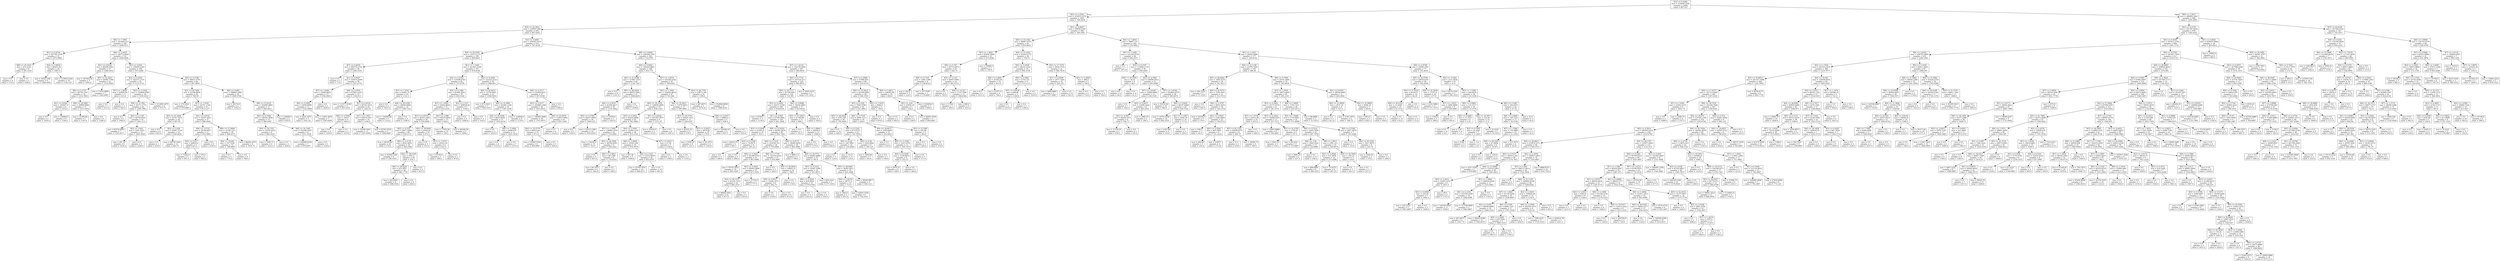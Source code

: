 digraph Tree {
node [shape=box] ;
0 [label="X[3] <= 0.4284\nmse = 332856.5326\nsamples = 2000\nvalue = 997.037"] ;
1 [label="X[2] <= 4.2591\nmse = 233033.3376\nsamples = 1001\nvalue = 709.1818"] ;
0 -> 1 [labeldistance=2.5, labelangle=45, headlabel="True"] ;
2 [label="X[5] <= 42.3431\nmse = 209507.096\nsamples = 695\nvalue = 867.6201"] ;
1 -> 2 ;
3 [label="X[4] <= 7.7881\nmse = 203509.213\nsamples = 162\nvalue = 1098.6111"] ;
2 -> 3 ;
4 [label="X[1] <= 0.8754\nmse = 267785.5338\nsamples = 31\nvalue = 1475.5806"] ;
3 -> 4 ;
5 [label="X[8] <= 25.1014\nmse = 672.2222\nsamples = 6\nvalue = 591.3333"] ;
4 -> 5 ;
6 [label="mse = 0.0\nsamples = 4\nvalue = 573.0"] ;
5 -> 6 ;
7 [label="mse = 0.0\nsamples = 2\nvalue = 628.0"] ;
5 -> 7 ;
8 [label="X[4] <= 5.9934\nmse = 99201.28\nsamples = 25\nvalue = 1687.8"] ;
4 -> 8 ;
9 [label="mse = 54523.358\nsamples = 9\nvalue = 1589.4444"] ;
8 -> 9 ;
10 [label="mse = 115830.2344\nsamples = 16\nvalue = 1743.125"] ;
8 -> 10 ;
11 [label="X[6] <= 2.4435\nmse = 146712.8363\nsamples = 131\nvalue = 1009.4046"] ;
3 -> 11 ;
12 [label="X[1] <= 0.8234\nmse = 88289.5583\nsamples = 27\nvalue = 1288.1852"] ;
11 -> 12 ;
13 [label="mse = 187443.04\nsamples = 5\nvalue = 1092.6"] ;
12 -> 13 ;
14 [label="X[5] <= 42.2614\nmse = 55084.7769\nsamples = 22\nvalue = 1332.6364"] ;
12 -> 14 ;
15 [label="X[6] <= 2.2757\nmse = 58754.3767\nsamples = 19\nvalue = 1314.7895"] ;
14 -> 15 ;
16 [label="X[1] <= 0.8341\nmse = 105027.0\nsamples = 8\nvalue = 1372.0"] ;
15 -> 16 ;
17 [label="mse = 0.0\nsamples = 2\nvalue = 1456.0"] ;
16 -> 17 ;
18 [label="mse = 136900.0\nsamples = 6\nvalue = 1344.0"] ;
16 -> 18 ;
19 [label="X[8] <= 24.3681\nmse = 20989.9669\nsamples = 11\nvalue = 1273.1818"] ;
15 -> 19 ;
20 [label="mse = 31399.84\nsamples = 5\nvalue = 1183.4"] ;
19 -> 20 ;
21 [label="mse = 0.0\nsamples = 6\nvalue = 1348.0"] ;
19 -> 21 ;
22 [label="mse = 17050.8889\nsamples = 3\nvalue = 1445.6667"] ;
14 -> 22 ;
23 [label="X[1] <= 0.838\nmse = 136465.2203\nsamples = 104\nvalue = 937.0288"] ;
11 -> 23 ;
24 [label="X[3] <= 0.2003\nmse = 162271.2735\nsamples = 35\nvalue = 1112.5714"] ;
23 -> 24 ;
25 [label="X[7] <= 1.5858\nmse = 62669.04\nsamples = 5\nvalue = 615.4"] ;
24 -> 25 ;
26 [label="mse = 0.0\nsamples = 3\nvalue = 411.0"] ;
25 -> 26 ;
27 [label="mse = 0.0\nsamples = 2\nvalue = 922.0"] ;
25 -> 27 ;
28 [label="X[2] <= 3.1026\nmse = 130808.9789\nsamples = 30\nvalue = 1195.4333"] ;
24 -> 28 ;
29 [label="X[4] <= 21.593\nmse = 50171.1775\nsamples = 26\nvalue = 1290.7692"] ;
28 -> 29 ;
30 [label="mse = 0.0\nsamples = 8\nvalue = 1083.0"] ;
29 -> 30 ;
31 [label="X[2] <= 2.1187\nmse = 44756.6543\nsamples = 18\nvalue = 1383.1111"] ;
29 -> 31 ;
32 [label="mse = 82578.4082\nsamples = 7\nvalue = 1253.8571"] ;
31 -> 32 ;
33 [label="X[2] <= 2.642\nmse = 3291.3223\nsamples = 11\nvalue = 1465.3636"] ;
31 -> 33 ;
34 [label="mse = 281.25\nsamples = 6\nvalue = 1516.5"] ;
33 -> 34 ;
35 [label="mse = 0.0\nsamples = 5\nvalue = 1404.0"] ;
33 -> 35 ;
36 [label="mse = 211869.1875\nsamples = 4\nvalue = 575.75"] ;
28 -> 36 ;
37 [label="X[0] <= 0.5796\nmse = 99815.5795\nsamples = 69\nvalue = 847.9855"] ;
23 -> 37 ;
38 [label="X[5] <= 40.7603\nmse = 53108.6836\nsamples = 50\nvalue = 786.58"] ;
37 -> 38 ;
39 [label="mse = 174.2222\nsamples = 3\nvalue = 370.6667"] ;
38 -> 39 ;
40 [label="X[7] <= 1.4341\nmse = 44741.1752\nsamples = 47\nvalue = 813.1277"] ;
38 -> 40 ;
41 [label="X[5] <= 41.5824\nmse = 35747.7475\nsamples = 20\nvalue = 697.95"] ;
40 -> 41 ;
42 [label="mse = 0.0\nsamples = 6\nvalue = 855.0"] ;
41 -> 42 ;
43 [label="X[2] <= 2.029\nmse = 35967.3724\nsamples = 14\nvalue = 630.6429"] ;
41 -> 43 ;
44 [label="mse = 0.0\nsamples = 2\nvalue = 552.0"] ;
43 -> 44 ;
45 [label="mse = 40759.3542\nsamples = 12\nvalue = 643.75"] ;
43 -> 45 ;
46 [label="X[1] <= 0.9142\nmse = 34297.4321\nsamples = 27\nvalue = 898.4444"] ;
40 -> 46 ;
47 [label="X[6] <= 3.2732\nmse = 29148.9917\nsamples = 11\nvalue = 974.0909"] ;
46 -> 47 ;
48 [label="X[3] <= 0.257\nmse = 46845.6\nsamples = 5\nvalue = 877.0"] ;
47 -> 48 ;
49 [label="mse = 71442.0\nsamples = 3\nvalue = 927.0"] ;
48 -> 49 ;
50 [label="mse = 576.0\nsamples = 2\nvalue = 802.0"] ;
48 -> 50 ;
51 [label="mse = 0.0\nsamples = 6\nvalue = 1055.0"] ;
47 -> 51 ;
52 [label="X[8] <= 27.9069\nmse = 31198.1211\nsamples = 16\nvalue = 846.4375"] ;
46 -> 52 ;
53 [label="X[4] <= 19.463\nmse = 107.5556\nsamples = 12\nvalue = 788.6667"] ;
52 -> 53 ;
54 [label="mse = 0.0\nsamples = 4\nvalue = 774.0"] ;
53 -> 54 ;
55 [label="mse = 0.0\nsamples = 8\nvalue = 796.0"] ;
53 -> 55 ;
56 [label="mse = 84420.1875\nsamples = 4\nvalue = 1019.75"] ;
52 -> 56 ;
57 [label="X[0] <= 0.685\nmse = 186693.2964\nsamples = 19\nvalue = 1009.5789"] ;
37 -> 57 ;
58 [label="mse = 50176.0\nsamples = 2\nvalue = 1542.0"] ;
57 -> 58 ;
59 [label="X[8] <= 27.6101\nmse = 165480.9965\nsamples = 17\nvalue = 946.9412"] ;
57 -> 59 ;
60 [label="X[0] <= 0.7569\nmse = 158345.3956\nsamples = 15\nvalue = 986.2667"] ;
59 -> 60 ;
61 [label="X[4] <= 24.7527\nmse = 13539.2222\nsamples = 6\nvalue = 948.3333"] ;
60 -> 61 ;
62 [label="mse = 7956.75\nsamples = 4\nvalue = 1012.5"] ;
61 -> 62 ;
63 [label="mse = 0.0\nsamples = 2\nvalue = 820.0"] ;
61 -> 63 ;
64 [label="X[8] <= 24.7465\nmse = 253284.0247\nsamples = 9\nvalue = 1011.5556"] ;
60 -> 64 ;
65 [label="mse = 320669.9184\nsamples = 7\nvalue = 978.2857"] ;
64 -> 65 ;
66 [label="mse = 0.0\nsamples = 2\nvalue = 1128.0"] ;
64 -> 66 ;
67 [label="mse = 120409.0\nsamples = 2\nvalue = 652.0"] ;
59 -> 67 ;
68 [label="X[2] <= 2.4881\nmse = 190183.7433\nsamples = 533\nvalue = 797.4128"] ;
2 -> 68 ;
69 [label="X[4] <= 26.5293\nmse = 193172.133\nsamples = 190\nvalue = 949.8421"] ;
68 -> 69 ;
70 [label="X[7] <= 0.4018\nmse = 209770.2735\nsamples = 39\nvalue = 1240.3333"] ;
69 -> 70 ;
71 [label="mse = 0.0\nsamples = 3\nvalue = 77.0"] ;
70 -> 71 ;
72 [label="X[1] <= 0.9297\nmse = 105074.2006\nsamples = 36\nvalue = 1337.2778"] ;
70 -> 72 ;
73 [label="X[7] <= 1.6281\nmse = 33446.9822\nsamples = 13\nvalue = 1592.6923"] ;
72 -> 73 ;
74 [label="X[0] <= 0.5063\nmse = 15656.8099\nsamples = 11\nvalue = 1532.0909"] ;
73 -> 74 ;
75 [label="mse = 3024.1875\nsamples = 4\nvalue = 1421.25"] ;
74 -> 75 ;
76 [label="mse = 11843.3878\nsamples = 7\nvalue = 1595.4286"] ;
74 -> 76 ;
77 [label="mse = 0.0\nsamples = 2\nvalue = 1926.0"] ;
73 -> 77 ;
78 [label="X[6] <= 2.5916\nmse = 87845.1229\nsamples = 23\nvalue = 1192.913"] ;
72 -> 78 ;
79 [label="mse = 111077.5556\nsamples = 3\nvalue = 855.3333"] ;
78 -> 79 ;
80 [label="X[7] <= 0.8124\nmse = 64702.1475\nsamples = 20\nvalue = 1243.55"] ;
78 -> 80 ;
81 [label="X[6] <= 2.7894\nmse = 169.0\nsamples = 6\nvalue = 1463.0"] ;
80 -> 81 ;
82 [label="mse = 0.0\nsamples = 3\nvalue = 1450.0"] ;
81 -> 82 ;
83 [label="mse = 0.0\nsamples = 3\nvalue = 1476.0"] ;
81 -> 83 ;
84 [label="X[1] <= 1.1627\nmse = 62874.5357\nsamples = 14\nvalue = 1149.5"] ;
80 -> 84 ;
85 [label="mse = 55299.5041\nsamples = 11\nvalue = 1187.6364"] ;
84 -> 85 ;
86 [label="mse = 65763.5556\nsamples = 3\nvalue = 1009.6667"] ;
84 -> 86 ;
87 [label="X[1] <= 1.1444\nmse = 161461.2239\nsamples = 151\nvalue = 874.8146"] ;
69 -> 87 ;
88 [label="X[2] <= 2.0163\nmse = 119186.6763\nsamples = 92\nvalue = 737.6739"] ;
87 -> 88 ;
89 [label="X[7] <= 1.4341\nmse = 45481.75\nsamples = 16\nvalue = 1151.5"] ;
88 -> 89 ;
90 [label="mse = 0.0\nsamples = 2\nvalue = 1031.0"] ;
89 -> 90 ;
91 [label="X[4] <= 38.2169\nmse = 49608.4898\nsamples = 14\nvalue = 1168.7143"] ;
89 -> 91 ;
92 [label="mse = 134280.96\nsamples = 5\nvalue = 1114.2"] ;
91 -> 92 ;
93 [label="mse = 0.0\nsamples = 9\nvalue = 1199.0"] ;
91 -> 93 ;
94 [label="X[3] <= 0.3384\nmse = 91060.3262\nsamples = 76\nvalue = 650.5526"] ;
88 -> 94 ;
95 [label="X[7] <= 1.6281\nmse = 53442.8653\nsamples = 71\nvalue = 612.2535"] ;
94 -> 95 ;
96 [label="X[1] <= 0.9733\nmse = 26355.3364\nsamples = 56\nvalue = 554.9464"] ;
95 -> 96 ;
97 [label="X[0] <= 0.516\nmse = 23677.6484\nsamples = 46\nvalue = 529.2174"] ;
96 -> 97 ;
98 [label="mse = 38105.64\nsamples = 20\nvalue = 573.4"] ;
97 -> 98 ;
99 [label="X[6] <= 2.4718\nmse = 9922.4852\nsamples = 26\nvalue = 495.2308"] ;
97 -> 99 ;
100 [label="mse = 35560.5556\nsamples = 6\nvalue = 558.3333"] ;
99 -> 100 ;
101 [label="X[4] <= 38.2169\nmse = 678.11\nsamples = 20\nvalue = 476.3"] ;
99 -> 101 ;
102 [label="X[8] <= 29.6226\nmse = 453.3951\nsamples = 18\nvalue = 481.7778"] ;
101 -> 102 ;
103 [label="mse = 343.8025\nsamples = 9\nvalue = 498.5556"] ;
102 -> 103 ;
104 [label="mse = 0.0\nsamples = 9\nvalue = 465.0"] ;
102 -> 104 ;
105 [label="mse = 0.0\nsamples = 2\nvalue = 427.0"] ;
101 -> 105 ;
106 [label="X[4] <= 39.9494\nmse = 21620.01\nsamples = 10\nvalue = 673.3"] ;
96 -> 106 ;
107 [label="mse = 0.0\nsamples = 4\nvalue = 751.0"] ;
106 -> 107 ;
108 [label="X[1] <= 1.0731\nmse = 29325.25\nsamples = 6\nvalue = 621.5"] ;
106 -> 108 ;
109 [label="mse = 53138.0\nsamples = 3\nvalue = 569.0"] ;
108 -> 109 ;
110 [label="mse = 0.0\nsamples = 3\nvalue = 674.0"] ;
108 -> 110 ;
111 [label="X[2] <= 2.086\nmse = 96535.8933\nsamples = 15\nvalue = 826.2"] ;
95 -> 111 ;
112 [label="mse = 77503.56\nsamples = 10\nvalue = 739.2"] ;
111 -> 112 ;
113 [label="mse = 89186.56\nsamples = 5\nvalue = 1000.2"] ;
111 -> 113 ;
114 [label="X[2] <= 2.312\nmse = 308629.44\nsamples = 5\nvalue = 1194.4"] ;
94 -> 114 ;
115 [label="mse = 0.0\nsamples = 3\nvalue = 1648.0"] ;
114 -> 115 ;
116 [label="mse = 0.0\nsamples = 2\nvalue = 514.0"] ;
114 -> 116 ;
117 [label="X[0] <= 0.5094\nmse = 152323.5122\nsamples = 59\nvalue = 1088.661"] ;
87 -> 117 ;
118 [label="X[8] <= 24.6473\nmse = 75754.0661\nsamples = 22\nvalue = 1308.5455"] ;
117 -> 118 ;
119 [label="mse = 672.2222\nsamples = 3\nvalue = 936.3333"] ;
118 -> 119 ;
120 [label="X[8] <= 31.6861\nmse = 62280.1108\nsamples = 19\nvalue = 1367.3158"] ;
118 -> 120 ;
121 [label="X[4] <= 34.9194\nmse = 8823.0059\nsamples = 13\nvalue = 1455.6154"] ;
120 -> 121 ;
122 [label="mse = 0.0\nsamples = 2\nvalue = 1623.0"] ;
121 -> 122 ;
123 [label="X[6] <= 3.1808\nmse = 4406.876\nsamples = 11\nvalue = 1425.1818"] ;
121 -> 123 ;
124 [label="mse = 0.0\nsamples = 4\nvalue = 1513.0"] ;
123 -> 124 ;
125 [label="mse = 0.0\nsamples = 7\nvalue = 1375.0"] ;
123 -> 125 ;
126 [label="mse = 124609.0\nsamples = 6\nvalue = 1176.0"] ;
120 -> 126 ;
127 [label="X[0] <= 0.5717\nmse = 152009.6421\nsamples = 37\nvalue = 957.9189"] ;
117 -> 127 ;
128 [label="X[3] <= 0.2517\nmse = 165886.1389\nsamples = 30\nvalue = 1021.8333"] ;
127 -> 128 ;
129 [label="mse = 148362.0898\nsamples = 16\nvalue = 1167.6875"] ;
128 -> 129 ;
130 [label="X[4] <= 43.0679\nmse = 133815.4082\nsamples = 14\nvalue = 855.1429"] ;
128 -> 130 ;
131 [label="X[4] <= 35.0776\nmse = 69433.64\nsamples = 10\nvalue = 671.6"] ;
130 -> 131 ;
132 [label="mse = 35560.5556\nsamples = 6\nvalue = 850.6667"] ;
131 -> 132 ;
133 [label="mse = 0.0\nsamples = 4\nvalue = 403.0"] ;
131 -> 133 ;
134 [label="mse = 0.0\nsamples = 4\nvalue = 1314.0"] ;
130 -> 134 ;
135 [label="mse = 0.0\nsamples = 7\nvalue = 684.0"] ;
127 -> 135 ;
136 [label="X[6] <= 2.8439\nmse = 168528.3785\nsamples = 343\nvalue = 712.9767"] ;
68 -> 136 ;
137 [label="X[0] <= 0.5092\nmse = 164264.6681\nsamples = 146\nvalue = 912.774"] ;
136 -> 137 ;
138 [label="X[4] <= 21.6766\nmse = 31566.7255\nsamples = 49\nvalue = 1136.7347"] ;
137 -> 138 ;
139 [label="mse = 0.0\nsamples = 8\nvalue = 1331.0"] ;
138 -> 139 ;
140 [label="X[5] <= 46.0434\nmse = 28925.5562\nsamples = 41\nvalue = 1098.8293"] ;
138 -> 140 ;
141 [label="X[0] <= 0.5076\nmse = 42356.8417\nsamples = 26\nvalue = 1133.3462"] ;
140 -> 141 ;
142 [label="X[2] <= 3.3769\nmse = 20037.6094\nsamples = 24\nvalue = 1090.125"] ;
141 -> 142 ;
143 [label="mse = 0.0\nsamples = 6\nvalue = 1193.0"] ;
142 -> 143 ;
144 [label="mse = 22013.1389\nsamples = 18\nvalue = 1055.8333"] ;
142 -> 144 ;
145 [label="mse = 18769.0\nsamples = 2\nvalue = 1652.0"] ;
141 -> 145 ;
146 [label="mse = 0.0\nsamples = 15\nvalue = 1039.0"] ;
140 -> 146 ;
147 [label="X[7] <= 3.2076\nmse = 193160.4162\nsamples = 97\nvalue = 799.6392"] ;
137 -> 147 ;
148 [label="X[1] <= 1.1003\nmse = 154622.9634\nsamples = 87\nvalue = 741.046"] ;
147 -> 148 ;
149 [label="X[8] <= 39.1054\nmse = 128659.5869\nsamples = 70\nvalue = 836.1143"] ;
148 -> 149 ;
150 [label="X[3] <= 0.2952\nmse = 95433.9896\nsamples = 62\nvalue = 782.5484"] ;
149 -> 150 ;
151 [label="X[7] <= 1.1092\nmse = 138883.3316\nsamples = 24\nvalue = 574.2083"] ;
150 -> 151 ;
152 [label="mse = 134162.0\nsamples = 15\nvalue = 723.0"] ;
151 -> 152 ;
153 [label="X[5] <= 44.1099\nmse = 48356.8395\nsamples = 9\nvalue = 326.2222"] ;
151 -> 153 ;
154 [label="mse = 0.0\nsamples = 3\nvalue = 637.0"] ;
153 -> 154 ;
155 [label="X[6] <= 2.5823\nmse = 98.1389\nsamples = 6\nvalue = 170.8333"] ;
153 -> 155 ;
156 [label="mse = 84.1875\nsamples = 4\nvalue = 166.25"] ;
155 -> 156 ;
157 [label="mse = 0.0\nsamples = 2\nvalue = 180.0"] ;
155 -> 157 ;
158 [label="X[6] <= 2.4362\nmse = 23264.1143\nsamples = 38\nvalue = 914.1316"] ;
150 -> 158 ;
159 [label="X[6] <= 2.0609\nmse = 16183.258\nsamples = 33\nvalue = 876.7879"] ;
158 -> 159 ;
160 [label="mse = 207.36\nsamples = 5\nvalue = 1009.8"] ;
159 -> 160 ;
161 [label="X[6] <= 2.2221\nmse = 15312.6059\nsamples = 28\nvalue = 853.0357"] ;
159 -> 161 ;
162 [label="mse = 23764.7932\nsamples = 18\nvalue = 848.6111"] ;
161 -> 162 ;
163 [label="mse = 0.0\nsamples = 10\nvalue = 861.0"] ;
161 -> 163 ;
164 [label="X[7] <= 0.8217\nmse = 47.04\nsamples = 5\nvalue = 1160.6"] ;
158 -> 164 ;
165 [label="mse = 0.0\nsamples = 2\nvalue = 1169.0"] ;
164 -> 165 ;
166 [label="mse = 0.0\nsamples = 3\nvalue = 1155.0"] ;
164 -> 166 ;
167 [label="X[1] <= 0.9246\nmse = 191583.1875\nsamples = 8\nvalue = 1251.25"] ;
149 -> 167 ;
168 [label="mse = 41616.0\nsamples = 2\nvalue = 514.0"] ;
167 -> 168 ;
169 [label="mse = 0.0\nsamples = 6\nvalue = 1497.0"] ;
167 -> 169 ;
170 [label="X[8] <= 35.2813\nmse = 71076.5952\nsamples = 17\nvalue = 349.5882"] ;
148 -> 170 ;
171 [label="X[5] <= 45.5755\nmse = 30422.7431\nsamples = 12\nvalue = 229.4167"] ;
170 -> 171 ;
172 [label="mse = 83232.25\nsamples = 2\nvalue = 478.5"] ;
171 -> 172 ;
173 [label="X[3] <= 0.2623\nmse = 4970.64\nsamples = 10\nvalue = 179.6"] ;
171 -> 173 ;
174 [label="mse = 5550.25\nsamples = 6\nvalue = 212.5"] ;
173 -> 174 ;
175 [label="mse = 42.1875\nsamples = 4\nvalue = 130.25"] ;
173 -> 175 ;
176 [label="X[6] <= 2.6197\nmse = 50805.6\nsamples = 5\nvalue = 638.0"] ;
170 -> 176 ;
177 [label="mse = 126380.25\nsamples = 2\nvalue = 657.5"] ;
176 -> 177 ;
178 [label="mse = 0.0\nsamples = 3\nvalue = 625.0"] ;
176 -> 178 ;
179 [label="X[5] <= 46.7702\nmse = 238711.64\nsamples = 10\nvalue = 1309.4"] ;
147 -> 179 ;
180 [label="mse = 487.6875\nsamples = 4\nvalue = 1670.25"] ;
179 -> 180 ;
181 [label="mse = 252846.8056\nsamples = 6\nvalue = 1068.8333"] ;
179 -> 181 ;
182 [label="X[7] <= 1.6118\nmse = 120178.0262\nsamples = 197\nvalue = 564.9036"] ;
136 -> 182 ;
183 [label="X[0] <= 0.7734\nmse = 103729.213\nsamples = 129\nvalue = 695.8915"] ;
182 -> 183 ;
184 [label="X[8] <= 42.1117\nmse = 97108.458\nsamples = 126\nvalue = 710.381"] ;
183 -> 184 ;
185 [label="X[3] <= 0.2092\nmse = 92571.4748\nsamples = 109\nvalue = 678.6514"] ;
184 -> 185 ;
186 [label="mse = 8748.0\nsamples = 4\nvalue = 1134.0"] ;
185 -> 186 ;
187 [label="X[1] <= 0.905\nmse = 87565.0881\nsamples = 105\nvalue = 661.3048"] ;
185 -> 187 ;
188 [label="X[3] <= 0.2948\nmse = 22344.21\nsamples = 10\nvalue = 353.3"] ;
187 -> 188 ;
189 [label="mse = 34410.25\nsamples = 2\nvalue = 601.5"] ;
188 -> 189 ;
190 [label="X[3] <= 0.3768\nmse = 76.6875\nsamples = 8\nvalue = 291.25"] ;
188 -> 190 ;
191 [label="mse = 2.0\nsamples = 3\nvalue = 280.0"] ;
190 -> 191 ;
192 [label="mse = 0.0\nsamples = 5\nvalue = 298.0"] ;
190 -> 192 ;
193 [label="X[8] <= 23.4201\nmse = 83393.2935\nsamples = 95\nvalue = 693.7263"] ;
187 -> 193 ;
194 [label="X[6] <= 3.7216\nmse = 105238.515\nsamples = 56\nvalue = 755.9464"] ;
193 -> 194 ;
195 [label="X[6] <= 3.3443\nmse = 92186.9732\nsamples = 41\nvalue = 801.0488"] ;
194 -> 195 ;
196 [label="mse = 76755.2653\nsamples = 14\nvalue = 665.1429"] ;
195 -> 196 ;
197 [label="X[3] <= 0.3043\nmse = 85645.3608\nsamples = 27\nvalue = 871.5185"] ;
195 -> 197 ;
198 [label="X[5] <= 44.1157\nmse = 91125.7222\nsamples = 24\nvalue = 883.3333"] ;
197 -> 198 ;
199 [label="mse = 98928.5455\nsamples = 22\nvalue = 877.0"] ;
198 -> 199 ;
200 [label="mse = 0.0\nsamples = 2\nvalue = 953.0"] ;
198 -> 200 ;
201 [label="mse = 31752.0\nsamples = 3\nvalue = 777.0"] ;
197 -> 201 ;
202 [label="X[6] <= 3.7736\nmse = 120154.6222\nsamples = 15\nvalue = 632.6667"] ;
194 -> 202 ;
203 [label="mse = 0.0\nsamples = 5\nvalue = 320.0"] ;
202 -> 203 ;
204 [label="X[4] <= 39.9494\nmse = 106911.6\nsamples = 10\nvalue = 789.0"] ;
202 -> 204 ;
205 [label="X[0] <= 0.6517\nmse = 15444.1875\nsamples = 8\nvalue = 942.75"] ;
204 -> 205 ;
206 [label="mse = 0.0\nsamples = 2\nvalue = 1158.0"] ;
205 -> 206 ;
207 [label="mse = 0.0\nsamples = 6\nvalue = 871.0"] ;
205 -> 207 ;
208 [label="mse = 0.0\nsamples = 2\nvalue = 174.0"] ;
204 -> 208 ;
209 [label="X[4] <= 6.4172\nmse = 38485.0059\nsamples = 39\nvalue = 604.3846"] ;
193 -> 209 ;
210 [label="mse = 88611.0\nsamples = 4\nvalue = 788.0"] ;
209 -> 210 ;
211 [label="X[8] <= 30.5751\nmse = 28462.8686\nsamples = 35\nvalue = 583.4"] ;
209 -> 211 ;
212 [label="X[3] <= 0.2333\nmse = 14561.3398\nsamples = 16\nvalue = 521.6875"] ;
211 -> 212 ;
213 [label="X[0] <= 0.5438\nmse = 818.8402\nsamples = 13\nvalue = 578.0769"] ;
212 -> 213 ;
214 [label="mse = 0.0\nsamples = 4\nvalue = 621.0"] ;
213 -> 214 ;
215 [label="mse = 0.0\nsamples = 9\nvalue = 559.0"] ;
213 -> 215 ;
216 [label="mse = 624.2222\nsamples = 3\nvalue = 277.3333"] ;
212 -> 216 ;
217 [label="X[5] <= 46.8893\nmse = 34261.6011\nsamples = 19\nvalue = 635.3684"] ;
211 -> 217 ;
218 [label="X[6] <= 3.9159\nmse = 28757.2\nsamples = 10\nvalue = 713.0"] ;
217 -> 218 ;
219 [label="mse = 1083.0\nsamples = 4\nvalue = 651.0"] ;
218 -> 219 ;
220 [label="mse = 42935.5556\nsamples = 6\nvalue = 754.3333"] ;
218 -> 220 ;
221 [label="mse = 26240.9877\nsamples = 9\nvalue = 549.1111"] ;
217 -> 221 ;
222 [label="X[0] <= 0.6098\nmse = 78354.4983\nsamples = 17\nvalue = 913.8235"] ;
184 -> 222 ;
223 [label="X[5] <= 47.3053\nmse = 41780.96\nsamples = 15\nvalue = 988.2"] ;
222 -> 223 ;
224 [label="mse = 0.0\nsamples = 3\nvalue = 701.0"] ;
223 -> 224 ;
225 [label="X[6] <= 3.9864\nmse = 26450.0\nsamples = 12\nvalue = 1060.0"] ;
223 -> 225 ;
226 [label="mse = 0.0\nsamples = 8\nvalue = 1175.0"] ;
225 -> 226 ;
227 [label="mse = 0.0\nsamples = 4\nvalue = 830.0"] ;
225 -> 227 ;
228 [label="mse = 0.0\nsamples = 2\nvalue = 356.0"] ;
222 -> 228 ;
229 [label="mse = 2640.2222\nsamples = 3\nvalue = 87.3333"] ;
183 -> 229 ;
230 [label="X[7] <= 2.2098\nmse = 57084.801\nsamples = 68\nvalue = 316.4118"] ;
182 -> 230 ;
231 [label="X[8] <= 35.2813\nmse = 24149.2699\nsamples = 58\nvalue = 266.3793"] ;
230 -> 231 ;
232 [label="X[3] <= 0.229\nmse = 7640.5789\nsamples = 54\nvalue = 231.2963"] ;
231 -> 232 ;
233 [label="X[5] <= 46.0434\nmse = 3105.108\nsamples = 36\nvalue = 182.9444"] ;
232 -> 233 ;
234 [label="mse = 0.0\nsamples = 14\nvalue = 248.0"] ;
233 -> 234 ;
235 [label="X[0] <= 0.5181\nmse = 673.9752\nsamples = 22\nvalue = 141.5455"] ;
233 -> 235 ;
236 [label="X[4] <= 8.36\nmse = 148.7806\nsamples = 14\nvalue = 130.9286"] ;
235 -> 236 ;
237 [label="mse = 0.0\nsamples = 3\nvalue = 116.0"] ;
236 -> 237 ;
238 [label="mse = 112.0\nsamples = 11\nvalue = 135.0"] ;
236 -> 238 ;
239 [label="X[4] <= 8.36\nmse = 1050.6094\nsamples = 8\nvalue = 160.125"] ;
235 -> 239 ;
240 [label="mse = 1664.64\nsamples = 5\nvalue = 162.6"] ;
239 -> 240 ;
241 [label="mse = 0.0\nsamples = 3\nvalue = 156.0"] ;
239 -> 241 ;
242 [label="X[6] <= 3.7229\nmse = 2684.1111\nsamples = 18\nvalue = 328.0"] ;
232 -> 242 ;
243 [label="X[8] <= 30.8473\nmse = 1308.8284\nsamples = 13\nvalue = 352.6923"] ;
242 -> 243 ;
244 [label="mse = 0.0\nsamples = 2\nvalue = 314.0"] ;
243 -> 244 ;
245 [label="X[4] <= 11.6561\nmse = 1225.1074\nsamples = 11\nvalue = 359.7273"] ;
243 -> 245 ;
246 [label="X[4] <= 8.2348\nmse = 1530.6875\nsamples = 8\nvalue = 353.25"] ;
245 -> 246 ;
247 [label="mse = 2970.25\nsamples = 4\nvalue = 346.5"] ;
246 -> 247 ;
248 [label="mse = 0.0\nsamples = 4\nvalue = 360.0"] ;
246 -> 248 ;
249 [label="mse = 0.0\nsamples = 3\nvalue = 377.0"] ;
245 -> 249 ;
250 [label="X[3] <= 0.2386\nmse = 552.96\nsamples = 5\nvalue = 263.8"] ;
242 -> 250 ;
251 [label="mse = 0.0\nsamples = 3\nvalue = 283.0"] ;
250 -> 251 ;
252 [label="mse = 0.0\nsamples = 2\nvalue = 235.0"] ;
250 -> 252 ;
253 [label="X[2] <= 3.5455\nmse = 6084.0\nsamples = 4\nvalue = 740.0"] ;
231 -> 253 ;
254 [label="mse = 0.0\nsamples = 2\nvalue = 818.0"] ;
253 -> 254 ;
255 [label="mse = 0.0\nsamples = 2\nvalue = 662.0"] ;
253 -> 255 ;
256 [label="X[6] <= 3.4812\nmse = 149382.84\nsamples = 10\nvalue = 606.6"] ;
230 -> 256 ;
257 [label="X[2] <= 3.63\nmse = 53930.16\nsamples = 5\nvalue = 529.2"] ;
256 -> 257 ;
258 [label="mse = 0.0\nsamples = 2\nvalue = 326.0"] ;
257 -> 258 ;
259 [label="mse = 44005.5556\nsamples = 3\nvalue = 664.6667"] ;
257 -> 259 ;
260 [label="mse = 232854.0\nsamples = 5\nvalue = 684.0"] ;
256 -> 260 ;
261 [label="X[1] <= 0.8827\nmse = 99959.5283\nsamples = 306\nvalue = 349.3301"] ;
1 -> 261 ;
262 [label="X[8] <= 23.1043\nmse = 98067.0753\nsamples = 63\nvalue = 619.0635"] ;
261 -> 262 ;
263 [label="X[7] <= 1.5641\nmse = 65058.5066\nsamples = 23\nvalue = 375.4348"] ;
262 -> 263 ;
264 [label="X[0] <= 0.767\nmse = 40715.9875\nsamples = 20\nvalue = 320.75"] ;
263 -> 264 ;
265 [label="X[0] <= 0.7231\nmse = 1006.1389\nsamples = 6\nvalue = 150.8333"] ;
264 -> 265 ;
266 [label="mse = 242.0\nsamples = 3\nvalue = 122.0"] ;
265 -> 266 ;
267 [label="mse = 107.5556\nsamples = 3\nvalue = 179.6667"] ;
265 -> 267 ;
268 [label="X[2] <= 5.1127\nmse = 40057.9592\nsamples = 14\nvalue = 393.5714"] ;
264 -> 268 ;
269 [label="mse = 0.0\nsamples = 3\nvalue = 705.0"] ;
268 -> 269 ;
270 [label="X[4] <= 14.227\nmse = 17317.686\nsamples = 11\nvalue = 308.6364"] ;
268 -> 270 ;
271 [label="mse = 1176.0\nsamples = 5\nvalue = 169.0"] ;
270 -> 271 ;
272 [label="mse = 980.0\nsamples = 6\nvalue = 425.0"] ;
270 -> 272 ;
273 [label="mse = 74498.0\nsamples = 3\nvalue = 740.0"] ;
263 -> 273 ;
274 [label="X[8] <= 31.2032\nmse = 63293.6775\nsamples = 40\nvalue = 759.15"] ;
262 -> 274 ;
275 [label="X[2] <= 5.1659\nmse = 48232.2161\nsamples = 19\nvalue = 956.3158"] ;
274 -> 275 ;
276 [label="X[6] <= 2.2604\nmse = 43343.04\nsamples = 10\nvalue = 813.4"] ;
275 -> 276 ;
277 [label="mse = 0.0\nsamples = 2\nvalue = 1011.0"] ;
276 -> 277 ;
278 [label="mse = 41977.0\nsamples = 8\nvalue = 764.0"] ;
276 -> 278 ;
279 [label="X[6] <= 3.5887\nmse = 5754.321\nsamples = 9\nvalue = 1115.1111"] ;
275 -> 279 ;
280 [label="X[1] <= 0.8536\nmse = 648.96\nsamples = 5\nvalue = 1180.8"] ;
279 -> 280 ;
281 [label="mse = 0.0\nsamples = 2\nvalue = 1212.0"] ;
280 -> 281 ;
282 [label="mse = 0.0\nsamples = 3\nvalue = 1160.0"] ;
280 -> 282 ;
283 [label="mse = 0.0\nsamples = 4\nvalue = 1033.0"] ;
279 -> 283 ;
284 [label="X[4] <= 17.7476\nmse = 9926.3719\nsamples = 21\nvalue = 580.7619"] ;
274 -> 284 ;
285 [label="X[1] <= 0.8599\nmse = 1677.7344\nsamples = 16\nvalue = 529.125"] ;
284 -> 285 ;
286 [label="mse = 5688.8889\nsamples = 3\nvalue = 477.6667"] ;
285 -> 286 ;
287 [label="mse = 0.0\nsamples = 13\nvalue = 541.0"] ;
285 -> 287 ;
288 [label="X[3] <= 0.2904\nmse = 486.0\nsamples = 5\nvalue = 746.0"] ;
284 -> 288 ;
289 [label="mse = 0.0\nsamples = 2\nvalue = 719.0"] ;
288 -> 289 ;
290 [label="mse = 0.0\nsamples = 3\nvalue = 764.0"] ;
288 -> 290 ;
291 [label="X[4] <= 7.4803\nmse = 76697.137\nsamples = 243\nvalue = 279.3992"] ;
261 -> 291 ;
292 [label="X[7] <= 1.1495\nmse = 141236.8726\nsamples = 66\nvalue = 506.2273"] ;
291 -> 292 ;
293 [label="mse = 0.0\nsamples = 7\nvalue = 1071.0"] ;
292 -> 293 ;
294 [label="X[3] <= 0.2167\nmse = 115660.1718\nsamples = 59\nvalue = 439.2203"] ;
292 -> 294 ;
295 [label="X[5] <= 43.5091\nmse = 56.25\nsamples = 8\nvalue = 48.5"] ;
294 -> 295 ;
296 [label="mse = 0.0\nsamples = 4\nvalue = 56.0"] ;
295 -> 296 ;
297 [label="mse = 0.0\nsamples = 4\nvalue = 41.0"] ;
295 -> 297 ;
298 [label="X[2] <= 4.7987\nmse = 106090.6813\nsamples = 51\nvalue = 500.5098"] ;
294 -> 298 ;
299 [label="X[7] <= 1.6109\nmse = 12960.8994\nsamples = 13\nvalue = 236.1538"] ;
298 -> 299 ;
300 [label="mse = 0.0\nsamples = 7\nvalue = 194.0"] ;
299 -> 300 ;
301 [label="X[0] <= 0.6437\nmse = 23590.2222\nsamples = 6\nvalue = 285.3333"] ;
299 -> 301 ;
302 [label="X[2] <= 4.565\nmse = 26229.1875\nsamples = 4\nvalue = 334.75"] ;
301 -> 302 ;
303 [label="mse = 11130.25\nsamples = 2\nvalue = 478.5"] ;
302 -> 303 ;
304 [label="mse = 0.0\nsamples = 2\nvalue = 191.0"] ;
302 -> 304 ;
305 [label="mse = 3660.25\nsamples = 2\nvalue = 186.5"] ;
301 -> 305 ;
306 [label="X[7] <= 1.6109\nmse = 105864.2078\nsamples = 38\nvalue = 590.9474"] ;
298 -> 306 ;
307 [label="mse = 55319.04\nsamples = 10\nvalue = 983.6"] ;
306 -> 307 ;
308 [label="X[6] <= 3.0444\nmse = 49187.8469\nsamples = 28\nvalue = 450.7143"] ;
306 -> 308 ;
309 [label="mse = 10755.5556\nsamples = 18\nvalue = 602.3333"] ;
308 -> 309 ;
310 [label="X[1] <= 1.1497\nmse = 2504.76\nsamples = 10\nvalue = 177.8"] ;
308 -> 310 ;
311 [label="mse = 1447.84\nsamples = 5\nvalue = 135.6"] ;
310 -> 311 ;
312 [label="mse = 0.0\nsamples = 5\nvalue = 220.0"] ;
310 -> 312 ;
313 [label="X[1] <= 1.1427\nmse = 26292.5888\nsamples = 177\nvalue = 194.8192"] ;
291 -> 313 ;
314 [label="X[4] <= 12.1146\nmse = 21979.7464\nsamples = 100\nvalue = 266.44"] ;
313 -> 314 ;
315 [label="X[5] <= 46.6602\nmse = 7400.3316\nsamples = 24\nvalue = 141.5417"] ;
314 -> 315 ;
316 [label="mse = 304.2222\nsamples = 3\nvalue = 57.3333"] ;
315 -> 316 ;
317 [label="X[8] <= 25.9374\nmse = 7256.3401\nsamples = 21\nvalue = 153.5714"] ;
315 -> 317 ;
318 [label="mse = 0.0\nsamples = 2\nvalue = 262.0"] ;
317 -> 318 ;
319 [label="X[6] <= 2.3797\nmse = 6652.3435\nsamples = 19\nvalue = 142.1579"] ;
317 -> 319 ;
320 [label="mse = 20184.0\nsamples = 5\nvalue = 176.0"] ;
319 -> 320 ;
321 [label="X[2] <= 5.9647\nmse = 1264.4949\nsamples = 14\nvalue = 130.0714"] ;
319 -> 321 ;
322 [label="mse = 196.0\nsamples = 5\nvalue = 92.0"] ;
321 -> 322 ;
323 [label="X[0] <= 0.5584\nmse = 605.5062\nsamples = 9\nvalue = 151.2222"] ;
321 -> 323 ;
324 [label="mse = 449.44\nsamples = 5\nvalue = 134.4"] ;
323 -> 324 ;
325 [label="mse = 4.6875\nsamples = 4\nvalue = 172.25"] ;
323 -> 325 ;
326 [label="X[0] <= 0.7964\nmse = 20101.9465\nsamples = 76\nvalue = 305.8816"] ;
314 -> 326 ;
327 [label="X[1] <= 1.0543\nmse = 16873.0002\nsamples = 65\nvalue = 283.1231"] ;
326 -> 327 ;
328 [label="X[3] <= 0.2661\nmse = 32171.6735\nsamples = 21\nvalue = 341.5714"] ;
327 -> 328 ;
329 [label="X[7] <= 1.9738\nmse = 24513.56\nsamples = 10\nvalue = 455.8"] ;
328 -> 329 ;
330 [label="X[5] <= 43.1353\nmse = 20038.9375\nsamples = 8\nvalue = 409.75"] ;
329 -> 330 ;
331 [label="mse = 0.0\nsamples = 4\nvalue = 519.0"] ;
330 -> 331 ;
332 [label="mse = 16206.75\nsamples = 4\nvalue = 300.5"] ;
330 -> 332 ;
333 [label="mse = 0.0\nsamples = 2\nvalue = 640.0"] ;
329 -> 333 ;
334 [label="X[3] <= 0.3202\nmse = 16488.0165\nsamples = 11\nvalue = 237.7273"] ;
328 -> 334 ;
335 [label="mse = 18903.8889\nsamples = 6\nvalue = 304.6667"] ;
334 -> 335 ;
336 [label="X[5] <= 41.4782\nmse = 1759.44\nsamples = 5\nvalue = 157.4"] ;
334 -> 336 ;
337 [label="mse = 3422.25\nsamples = 2\nvalue = 134.5"] ;
336 -> 337 ;
338 [label="mse = 68.2222\nsamples = 3\nvalue = 172.6667"] ;
336 -> 338 ;
339 [label="X[6] <= 3.6665\nmse = 7162.7211\nsamples = 44\nvalue = 255.2273"] ;
327 -> 339 ;
340 [label="X[2] <= 7.0486\nmse = 3743.9941\nsamples = 41\nvalue = 271.6098"] ;
339 -> 340 ;
341 [label="X[0] <= 0.5531\nmse = 2295.7958\nsamples = 34\nvalue = 287.7059"] ;
340 -> 341 ;
342 [label="X[6] <= 3.28\nmse = 1609.1822\nsamples = 15\nvalue = 322.8667"] ;
341 -> 342 ;
343 [label="mse = 3660.25\nsamples = 2\nvalue = 237.5"] ;
342 -> 343 ;
344 [label="mse = 0.0\nsamples = 13\nvalue = 336.0"] ;
342 -> 344 ;
345 [label="X[6] <= 2.8011\nmse = 1091.313\nsamples = 19\nvalue = 259.9474"] ;
341 -> 345 ;
346 [label="X[2] <= 5.2628\nmse = 512.3878\nsamples = 14\nvalue = 275.4286"] ;
345 -> 346 ;
347 [label="mse = 888.8889\nsamples = 6\nvalue = 286.3333"] ;
346 -> 347 ;
348 [label="mse = 73.9375\nsamples = 8\nvalue = 267.25"] ;
346 -> 348 ;
349 [label="X[4] <= 34.5648\nmse = 162.24\nsamples = 5\nvalue = 216.6"] ;
345 -> 349 ;
350 [label="mse = 0.0\nsamples = 2\nvalue = 201.0"] ;
349 -> 350 ;
351 [label="mse = 0.0\nsamples = 3\nvalue = 227.0"] ;
349 -> 351 ;
352 [label="X[0] <= 0.5545\nmse = 3407.3878\nsamples = 7\nvalue = 193.4286"] ;
340 -> 352 ;
353 [label="mse = 0.0\nsamples = 3\nvalue = 153.0"] ;
352 -> 353 ;
354 [label="X[4] <= 45.3354\nmse = 3817.6875\nsamples = 4\nvalue = 223.75"] ;
352 -> 354 ;
355 [label="mse = 1640.25\nsamples = 2\nvalue = 278.5"] ;
354 -> 355 ;
356 [label="mse = 0.0\nsamples = 2\nvalue = 169.0"] ;
354 -> 356 ;
357 [label="mse = 88.8889\nsamples = 3\nvalue = 31.3333"] ;
339 -> 357 ;
358 [label="X[1] <= 0.9355\nmse = 18036.0496\nsamples = 11\nvalue = 440.3636"] ;
326 -> 358 ;
359 [label="X[4] <= 21.8926\nmse = 4531.25\nsamples = 6\nvalue = 337.5"] ;
358 -> 359 ;
360 [label="mse = 0.0\nsamples = 2\nvalue = 411.0"] ;
359 -> 360 ;
361 [label="mse = 2745.1875\nsamples = 4\nvalue = 300.75"] ;
359 -> 361 ;
362 [label="X[4] <= 35.9689\nmse = 6308.16\nsamples = 5\nvalue = 563.8"] ;
358 -> 362 ;
363 [label="mse = 506.25\nsamples = 2\nvalue = 659.5"] ;
362 -> 363 ;
364 [label="mse = 0.0\nsamples = 3\nvalue = 500.0"] ;
362 -> 364 ;
365 [label="X[6] <= 2.8799\nmse = 16580.3387\nsamples = 77\nvalue = 101.8052"] ;
313 -> 365 ;
366 [label="X[5] <= 42.9788\nmse = 20835.0247\nsamples = 36\nvalue = 182.4444"] ;
365 -> 366 ;
367 [label="X[4] <= 37.9743\nmse = 60.9375\nsamples = 16\nvalue = 64.25"] ;
366 -> 367 ;
368 [label="X[8] <= 30.3332\nmse = 12.2449\nsamples = 14\nvalue = 61.5714"] ;
367 -> 368 ;
369 [label="mse = 0.0\nsamples = 12\nvalue = 63.0"] ;
368 -> 369 ;
370 [label="mse = 0.0\nsamples = 2\nvalue = 53.0"] ;
368 -> 370 ;
371 [label="mse = 0.0\nsamples = 2\nvalue = 83.0"] ;
367 -> 371 ;
372 [label="X[8] <= 25.5056\nmse = 17337.6\nsamples = 20\nvalue = 277.0"] ;
366 -> 372 ;
373 [label="mse = 2144.3802\nsamples = 11\nvalue = 171.7273"] ;
372 -> 373 ;
374 [label="X[7] <= 1.8523\nmse = 5806.8889\nsamples = 9\nvalue = 405.6667"] ;
372 -> 374 ;
375 [label="mse = 1764.0\nsamples = 2\nvalue = 268.0"] ;
374 -> 375 ;
376 [label="mse = 0.0\nsamples = 7\nvalue = 445.0"] ;
374 -> 376 ;
377 [label="X[2] <= 5.4264\nmse = 2121.4634\nsamples = 41\nvalue = 31.0"] ;
365 -> 377 ;
378 [label="mse = 6574.2222\nsamples = 3\nvalue = 166.3333"] ;
377 -> 378 ;
379 [label="X[2] <= 7.1096\nmse = 209.8476\nsamples = 38\nvalue = 20.3158"] ;
377 -> 379 ;
380 [label="X[0] <= 0.6462\nmse = 115.3117\nsamples = 18\nvalue = 12.2778"] ;
379 -> 380 ;
381 [label="X[0] <= 0.6081\nmse = 15.1875\nsamples = 8\nvalue = 5.25"] ;
380 -> 381 ;
382 [label="mse = 0.0\nsamples = 4\nvalue = 9.0"] ;
381 -> 382 ;
383 [label="mse = 2.25\nsamples = 4\nvalue = 1.5"] ;
381 -> 383 ;
384 [label="X[4] <= 34.3871\nmse = 124.29\nsamples = 10\nvalue = 17.9"] ;
380 -> 384 ;
385 [label="X[2] <= 6.5002\nmse = 22.2041\nsamples = 7\nvalue = 11.2857"] ;
384 -> 385 ;
386 [label="mse = 0.96\nsamples = 5\nvalue = 14.2"] ;
385 -> 386 ;
387 [label="mse = 1.0\nsamples = 2\nvalue = 4.0"] ;
385 -> 387 ;
388 [label="mse = 22.2222\nsamples = 3\nvalue = 33.3333"] ;
384 -> 388 ;
389 [label="X[0] <= 0.5487\nmse = 184.4475\nsamples = 20\nvalue = 27.55"] ;
379 -> 389 ;
390 [label="X[6] <= 3.4848\nmse = 148.1315\nsamples = 17\nvalue = 24.4706"] ;
389 -> 390 ;
391 [label="X[7] <= 1.5289\nmse = 176.3889\nsamples = 12\nvalue = 21.3333"] ;
390 -> 391 ;
392 [label="X[8] <= 28.3205\nmse = 87.6094\nsamples = 8\nvalue = 23.875"] ;
391 -> 392 ;
393 [label="mse = 0.0\nsamples = 5\nvalue = 19.0"] ;
392 -> 393 ;
394 [label="mse = 128.0\nsamples = 3\nvalue = 32.0"] ;
392 -> 394 ;
395 [label="mse = 315.1875\nsamples = 4\nvalue = 16.25"] ;
391 -> 395 ;
396 [label="mse = 0.0\nsamples = 5\nvalue = 32.0"] ;
390 -> 396 ;
397 [label="mse = 32.0\nsamples = 3\nvalue = 45.0"] ;
389 -> 397 ;
398 [label="X[6] <= 3.2617\nmse = 266660.3691\nsamples = 999\nvalue = 1285.4685"] ;
0 -> 398 [labeldistance=2.5, labelangle=-45, headlabel="False"] ;
399 [label="X[2] <= 6.2176\nmse = 231187.9022\nsamples = 878\nvalue = 1362.6321"] ;
398 -> 399 ;
400 [label="X[3] <= 0.4505\nmse = 197913.2702\nsamples = 844\nvalue = 1401.1718"] ;
399 -> 400 ;
401 [label="X[6] <= 2.8543\nmse = 206745.0809\nsamples = 433\nvalue = 1289.1663"] ;
400 -> 401 ;
402 [label="X[2] <= 2.7634\nmse = 201914.3435\nsamples = 366\nvalue = 1219.7077"] ;
401 -> 402 ;
403 [label="X[5] <= 45.6814\nmse = 201327.1948\nsamples = 304\nvalue = 1165.5954"] ;
402 -> 403 ;
404 [label="X[4] <= 11.0377\nmse = 191113.6083\nsamples = 295\nvalue = 1187.4339"] ;
403 -> 404 ;
405 [label="X[7] <= 1.6281\nmse = 21942.4375\nsamples = 8\nvalue = 1851.75"] ;
404 -> 405 ;
406 [label="mse = 0.0\nsamples = 4\nvalue = 1996.0"] ;
405 -> 406 ;
407 [label="mse = 2268.75\nsamples = 4\nvalue = 1707.5"] ;
405 -> 407 ;
408 [label="X[8] <= 38.7218\nmse = 183184.7944\nsamples = 287\nvalue = 1168.9164"] ;
404 -> 408 ;
409 [label="X[4] <= 38.675\nmse = 179749.1706\nsamples = 279\nvalue = 1182.8746"] ;
408 -> 409 ;
410 [label="X[0] <= 0.5914\nmse = 180505.0234\nsamples = 230\nvalue = 1219.4783"] ;
409 -> 410 ;
411 [label="X[4] <= 28.9615\nmse = 212870.5371\nsamples = 99\nvalue = 1349.3737"] ;
410 -> 411 ;
412 [label="X[0] <= 0.5107\nmse = 180212.302\nsamples = 29\nvalue = 1574.7931"] ;
411 -> 412 ;
413 [label="mse = 2357.5556\nsamples = 3\nvalue = 979.6667"] ;
412 -> 413 ;
414 [label="X[8] <= 27.6094\nmse = 155152.2485\nsamples = 26\nvalue = 1643.4615"] ;
412 -> 414 ;
415 [label="X[2] <= 2.4212\nmse = 10543.3333\nsamples = 9\nvalue = 1851.0"] ;
414 -> 415 ;
416 [label="X[1] <= 0.8592\nmse = 224.56\nsamples = 5\nvalue = 1942.2"] ;
415 -> 416 ;
417 [label="mse = 150.2222\nsamples = 3\nvalue = 1951.6667"] ;
416 -> 417 ;
418 [label="mse = 0.0\nsamples = 2\nvalue = 1928.0"] ;
416 -> 418 ;
419 [label="mse = 49.0\nsamples = 4\nvalue = 1737.0"] ;
415 -> 419 ;
420 [label="X[1] <= 1.0664\nmse = 196834.8304\nsamples = 17\nvalue = 1533.5882"] ;
414 -> 420 ;
421 [label="X[2] <= 2.2104\nmse = 225319.2449\nsamples = 14\nvalue = 1484.4286"] ;
420 -> 421 ;
422 [label="mse = 144195.4545\nsamples = 11\nvalue = 1594.0"] ;
421 -> 422 ;
423 [label="mse = 317338.8889\nsamples = 3\nvalue = 1082.6667"] ;
421 -> 423 ;
424 [label="mse = 0.0\nsamples = 3\nvalue = 1763.0"] ;
420 -> 424 ;
425 [label="X[2] <= 2.1978\nmse = 196627.5855\nsamples = 70\nvalue = 1255.9857"] ;
411 -> 425 ;
426 [label="X[1] <= 0.844\nmse = 206113.4614\nsamples = 56\nvalue = 1342.3036"] ;
425 -> 426 ;
427 [label="mse = 0.0\nsamples = 8\nvalue = 943.0"] ;
426 -> 427 ;
428 [label="X[8] <= 21.1259\nmse = 209462.8329\nsamples = 48\nvalue = 1408.8542"] ;
426 -> 428 ;
429 [label="X[7] <= 1.6281\nmse = 91120.0294\nsamples = 33\nvalue = 1538.9697"] ;
428 -> 429 ;
430 [label="X[3] <= 0.432\nmse = 66298.0898\nsamples = 16\nvalue = 1296.3125"] ;
429 -> 430 ;
431 [label="mse = 407.6875\nsamples = 4\nvalue = 1027.75"] ;
430 -> 431 ;
432 [label="mse = 56205.6389\nsamples = 12\nvalue = 1385.8333"] ;
430 -> 432 ;
433 [label="X[0] <= 0.509\nmse = 6904.1107\nsamples = 17\nvalue = 1767.3529"] ;
429 -> 433 ;
434 [label="X[6] <= 2.6281\nmse = 435.5556\nsamples = 9\nvalue = 1690.3333"] ;
433 -> 434 ;
435 [label="mse = 0.0\nsamples = 4\nvalue = 1667.0"] ;
434 -> 435 ;
436 [label="mse = 0.0\nsamples = 5\nvalue = 1709.0"] ;
434 -> 436 ;
437 [label="mse = 0.0\nsamples = 8\nvalue = 1854.0"] ;
433 -> 437 ;
438 [label="X[2] <= 2.0453\nmse = 350629.44\nsamples = 15\nvalue = 1122.6"] ;
428 -> 438 ;
439 [label="X[6] <= 2.5409\nmse = 292544.4375\nsamples = 8\nvalue = 1535.25"] ;
438 -> 439 ;
440 [label="mse = 7280.2222\nsamples = 3\nvalue = 1725.3333"] ;
439 -> 440 ;
441 [label="mse = 429016.56\nsamples = 5\nvalue = 1421.2"] ;
439 -> 441 ;
442 [label="mse = 0.0\nsamples = 7\nvalue = 651.0"] ;
438 -> 442 ;
443 [label="mse = 9668.6327\nsamples = 14\nvalue = 910.7143"] ;
425 -> 443 ;
444 [label="X[4] <= 29.1787\nmse = 133657.9402\nsamples = 131\nvalue = 1121.313"] ;
410 -> 444 ;
445 [label="X[8] <= 25.942\nmse = 95709.8322\nsamples = 90\nvalue = 1025.3667"] ;
444 -> 445 ;
446 [label="X[7] <= 1.088\nmse = 92454.4047\nsamples = 74\nvalue = 1087.973"] ;
445 -> 446 ;
447 [label="X[1] <= 0.8757\nmse = 46918.6919\nsamples = 23\nvalue = 1229.2174"] ;
446 -> 447 ;
448 [label="X[2] <= 2.0421\nmse = 4563.0\nsamples = 8\nvalue = 1328.0"] ;
447 -> 448 ;
449 [label="mse = 0.0\nsamples = 2\nvalue = 1211.0"] ;
448 -> 449 ;
450 [label="mse = 0.0\nsamples = 6\nvalue = 1367.0"] ;
448 -> 450 ;
451 [label="X[6] <= 2.1909\nmse = 61528.5156\nsamples = 15\nvalue = 1176.5333"] ;
447 -> 451 ;
452 [label="mse = 0.0\nsamples = 9\nvalue = 1284.0"] ;
451 -> 452 ;
453 [label="X[4] <= 19.5017\nmse = 110512.2222\nsamples = 6\nvalue = 1015.3333"] ;
451 -> 453 ;
454 [label="mse = 0.0\nsamples = 4\nvalue = 1163.0"] ;
453 -> 454 ;
455 [label="mse = 200704.0\nsamples = 2\nvalue = 720.0"] ;
453 -> 455 ;
456 [label="X[1] <= 0.8899\nmse = 99935.5717\nsamples = 51\nvalue = 1024.2745"] ;
446 -> 456 ;
457 [label="X[6] <= 2.4946\nmse = 123011.2011\nsamples = 33\nvalue = 941.6364"] ;
456 -> 457 ;
458 [label="X[4] <= 26.0165\nmse = 76842.5377\nsamples = 27\nvalue = 1056.4074"] ;
457 -> 458 ;
459 [label="mse = 0.0\nsamples = 9\nvalue = 1144.0"] ;
458 -> 459 ;
460 [label="mse = 109509.4599\nsamples = 18\nvalue = 1012.6111"] ;
458 -> 460 ;
461 [label="mse = 4753.4722\nsamples = 6\nvalue = 425.1667"] ;
457 -> 461 ;
462 [label="X[5] <= 42.2614\nmse = 22157.0617\nsamples = 18\nvalue = 1175.7778"] ;
456 -> 462 ;
463 [label="mse = 0.0\nsamples = 4\nvalue = 1440.0"] ;
462 -> 463 ;
464 [label="X[2] <= 2.0168\nmse = 2841.9184\nsamples = 14\nvalue = 1100.2857"] ;
462 -> 464 ;
465 [label="mse = 0.0\nsamples = 2\nvalue = 1006.0"] ;
464 -> 465 ;
466 [label="X[7] <= 1.6214\nmse = 1587.0\nsamples = 12\nvalue = 1116.0"] ;
464 -> 466 ;
467 [label="mse = 0.0\nsamples = 9\nvalue = 1093.0"] ;
466 -> 467 ;
468 [label="mse = 0.0\nsamples = 3\nvalue = 1185.0"] ;
466 -> 468 ;
469 [label="X[7] <= 1.6214\nmse = 8796.6523\nsamples = 16\nvalue = 735.8125"] ;
445 -> 469 ;
470 [label="mse = 10754.09\nsamples = 10\nvalue = 771.1"] ;
469 -> 470 ;
471 [label="mse = 0.0\nsamples = 6\nvalue = 677.0"] ;
469 -> 471 ;
472 [label="X[1] <= 0.844\nmse = 152392.8483\nsamples = 41\nvalue = 1331.9268"] ;
444 -> 472 ;
473 [label="mse = 264405.1598\nsamples = 13\nvalue = 1194.3846"] ;
472 -> 473 ;
474 [label="X[3] <= 0.438\nmse = 87525.8827\nsamples = 28\nvalue = 1395.7857"] ;
472 -> 474 ;
475 [label="mse = 104540.2306\nsamples = 23\nvalue = 1376.8261"] ;
474 -> 475 ;
476 [label="mse = 0.0\nsamples = 5\nvalue = 1483.0"] ;
474 -> 476 ;
477 [label="X[4] <= 45.7924\nmse = 140392.4656\nsamples = 49\nvalue = 1011.0612"] ;
409 -> 477 ;
478 [label="X[6] <= 2.4718\nmse = 116831.815\nsamples = 43\nvalue = 938.3721"] ;
477 -> 478 ;
479 [label="X[5] <= 43.2037\nmse = 81060.25\nsamples = 26\nvalue = 1060.5"] ;
478 -> 479 ;
480 [label="mse = 0.0\nsamples = 9\nvalue = 1216.0"] ;
479 -> 480 ;
481 [label="X[8] <= 25.5151\nmse = 104396.0277\nsamples = 17\nvalue = 978.1765"] ;
479 -> 481 ;
482 [label="X[5] <= 44.0507\nmse = 94776.071\nsamples = 13\nvalue = 894.0769"] ;
481 -> 482 ;
483 [label="mse = 78081.3223\nsamples = 11\nvalue = 848.3636"] ;
482 -> 483 ;
484 [label="mse = 111890.25\nsamples = 2\nvalue = 1145.5"] ;
482 -> 484 ;
485 [label="mse = 37968.75\nsamples = 4\nvalue = 1251.5"] ;
481 -> 485 ;
486 [label="X[7] <= 1.4504\nmse = 113841.5363\nsamples = 17\nvalue = 751.5882"] ;
478 -> 486 ;
487 [label="mse = 0.0\nsamples = 2\nvalue = 523.0"] ;
486 -> 487 ;
488 [label="X[1] <= 0.844\nmse = 121124.4622\nsamples = 15\nvalue = 782.0667"] ;
486 -> 488 ;
489 [label="mse = 228480.4898\nsamples = 7\nvalue = 792.2857"] ;
488 -> 489 ;
490 [label="mse = 27016.6094\nsamples = 8\nvalue = 773.125"] ;
488 -> 490 ;
491 [label="mse = 0.0\nsamples = 6\nvalue = 1532.0"] ;
477 -> 491 ;
492 [label="X[0] <= 0.514\nmse = 59241.6094\nsamples = 8\nvalue = 682.125"] ;
408 -> 492 ;
493 [label="X[4] <= 24.8431\nmse = 24505.4722\nsamples = 6\nvalue = 798.8333"] ;
492 -> 493 ;
494 [label="mse = 0.0\nsamples = 3\nvalue = 834.0"] ;
493 -> 494 ;
495 [label="mse = 46537.5556\nsamples = 3\nvalue = 763.6667"] ;
493 -> 495 ;
496 [label="mse = 0.0\nsamples = 2\nvalue = 332.0"] ;
492 -> 496 ;
497 [label="mse = 8078.6173\nsamples = 9\nvalue = 449.7778"] ;
403 -> 497 ;
498 [label="X[4] <= 34.661\nmse = 120038.8054\nsamples = 62\nvalue = 1485.0323"] ;
402 -> 498 ;
499 [label="X[2] <= 3.3313\nmse = 69163.7181\nsamples = 57\nvalue = 1552.0351"] ;
498 -> 499 ;
500 [label="X[4] <= 28.8082\nmse = 65650.0094\nsamples = 40\nvalue = 1646.875"] ;
499 -> 500 ;
501 [label="mse = 13829.76\nsamples = 10\nvalue = 1844.8"] ;
500 -> 501 ;
502 [label="X[0] <= 0.5133\nmse = 65512.6233\nsamples = 30\nvalue = 1580.9"] ;
500 -> 502 ;
503 [label="X[7] <= 1.9191\nmse = 75225.8284\nsamples = 26\nvalue = 1575.6923"] ;
502 -> 503 ;
504 [label="mse = 81274.3056\nsamples = 24\nvalue = 1572.8333"] ;
503 -> 504 ;
505 [label="mse = 1369.0\nsamples = 2\nvalue = 1610.0"] ;
503 -> 505 ;
506 [label="mse = 1054.6875\nsamples = 4\nvalue = 1614.75"] ;
502 -> 506 ;
507 [label="X[0] <= 0.7817\nmse = 6470.3391\nsamples = 17\nvalue = 1328.8824"] ;
499 -> 507 ;
508 [label="X[7] <= 3.043\nmse = 4226.5306\nsamples = 14\nvalue = 1303.5714"] ;
507 -> 508 ;
509 [label="X[4] <= 29.1858\nmse = 2309.6735\nsamples = 7\nvalue = 1252.5714"] ;
508 -> 509 ;
510 [label="mse = 304.2222\nsamples = 3\nvalue = 1198.6667"] ;
509 -> 510 ;
511 [label="mse = 0.0\nsamples = 4\nvalue = 1293.0"] ;
509 -> 511 ;
512 [label="X[3] <= 0.4297\nmse = 941.3878\nsamples = 7\nvalue = 1354.5714"] ;
508 -> 512 ;
513 [label="mse = 0.0\nsamples = 3\nvalue = 1390.0"] ;
512 -> 513 ;
514 [label="mse = 0.0\nsamples = 4\nvalue = 1328.0"] ;
512 -> 514 ;
515 [label="mse = 0.0\nsamples = 3\nvalue = 1447.0"] ;
507 -> 515 ;
516 [label="X[1] <= 1.1478\nmse = 65396.16\nsamples = 5\nvalue = 721.2"] ;
498 -> 516 ;
517 [label="mse = 0.0\nsamples = 3\nvalue = 930.0"] ;
516 -> 517 ;
518 [label="mse = 0.0\nsamples = 2\nvalue = 408.0"] ;
516 -> 518 ;
519 [label="X[2] <= 2.1036\nmse = 62811.4645\nsamples = 67\nvalue = 1668.597"] ;
401 -> 519 ;
520 [label="X[8] <= 31.0982\nmse = 49044.2388\nsamples = 33\nvalue = 1541.3939"] ;
519 -> 520 ;
521 [label="X[8] <= 23.0099\nmse = 49584.0957\nsamples = 28\nvalue = 1506.1071"] ;
520 -> 521 ;
522 [label="mse = 143184.6667\nsamples = 3\nvalue = 1310.0"] ;
521 -> 522 ;
523 [label="X[4] <= 11.3646\nmse = 33183.2704\nsamples = 25\nvalue = 1529.64"] ;
521 -> 523 ;
524 [label="X[8] <= 25.942\nmse = 32917.6213\nsamples = 13\nvalue = 1495.6154"] ;
523 -> 524 ;
525 [label="X[4] <= 7.7881\nmse = 6284.4298\nsamples = 11\nvalue = 1566.4545"] ;
524 -> 525 ;
526 [label="mse = 0.0\nsamples = 3\nvalue = 1437.0"] ;
525 -> 526 ;
527 [label="mse = 0.0\nsamples = 8\nvalue = 1615.0"] ;
525 -> 527 ;
528 [label="mse = 0.0\nsamples = 2\nvalue = 1106.0"] ;
524 -> 528 ;
529 [label="X[0] <= 0.6142\nmse = 30858.25\nsamples = 12\nvalue = 1566.5"] ;
523 -> 529 ;
530 [label="mse = 0.0\nsamples = 2\nvalue = 1512.0"] ;
529 -> 530 ;
531 [label="mse = 36317.04\nsamples = 10\nvalue = 1577.4"] ;
529 -> 531 ;
532 [label="mse = 0.0\nsamples = 5\nvalue = 1739.0"] ;
520 -> 532 ;
533 [label="X[8] <= 31.0982\nmse = 45226.2318\nsamples = 34\nvalue = 1792.0588"] ;
519 -> 533 ;
534 [label="X[8] <= 26.4189\nmse = 34106.5744\nsamples = 17\nvalue = 1716.1176"] ;
533 -> 534 ;
535 [label="mse = 0.0\nsamples = 8\nvalue = 1912.0"] ;
534 -> 535 ;
536 [label="mse = 0.0\nsamples = 9\nvalue = 1542.0"] ;
534 -> 536 ;
537 [label="X[4] <= 21.5797\nmse = 44811.7647\nsamples = 17\nvalue = 1868.0"] ;
533 -> 537 ;
538 [label="mse = 83595.0617\nsamples = 9\nvalue = 1845.7778"] ;
537 -> 538 ;
539 [label="mse = 0.0\nsamples = 8\nvalue = 1893.0"] ;
537 -> 539 ;
540 [label="X[0] <= 0.5795\nmse = 161467.7293\nsamples = 411\nvalue = 1519.1727"] ;
400 -> 540 ;
541 [label="X[4] <= 46.8887\nmse = 109626.4654\nsamples = 333\nvalue = 1576.991"] ;
540 -> 541 ;
542 [label="X[0] <= 0.5067\nmse = 91662.9697\nsamples = 314\nvalue = 1604.4968"] ;
541 -> 542 ;
543 [label="X[7] <= 2.6954\nmse = 30518.3506\nsamples = 45\nvalue = 1821.7778"] ;
542 -> 543 ;
544 [label="X[1] <= 0.8773\nmse = 16604.2922\nsamples = 37\nvalue = 1880.7568"] ;
543 -> 544 ;
545 [label="X[8] <= 26.1945\nmse = 6157.2589\nsamples = 28\nvalue = 1928.75"] ;
544 -> 545 ;
546 [label="X[2] <= 2.0433\nmse = 7978.7128\nsamples = 17\nvalue = 1900.5882"] ;
545 -> 546 ;
547 [label="mse = 0.0\nsamples = 5\nvalue = 1921.0"] ;
546 -> 547 ;
548 [label="mse = 11057.2431\nsamples = 12\nvalue = 1892.0833"] ;
546 -> 548 ;
549 [label="X[1] <= 0.8502\nmse = 222.3802\nsamples = 11\nvalue = 1972.2727"] ;
545 -> 549 ;
550 [label="mse = 0.0\nsamples = 4\nvalue = 1992.0"] ;
549 -> 550 ;
551 [label="mse = 0.0\nsamples = 7\nvalue = 1961.0"] ;
549 -> 551 ;
552 [label="mse = 19646.0247\nsamples = 9\nvalue = 1731.4444"] ;
544 -> 552 ;
553 [label="mse = 4375.0\nsamples = 8\nvalue = 1549.0"] ;
543 -> 553 ;
554 [label="X[2] <= 3.6954\nmse = 92672.6842\nsamples = 269\nvalue = 1568.1487"] ;
542 -> 554 ;
555 [label="X[4] <= 37.9944\nmse = 87598.8795\nsamples = 213\nvalue = 1525.0563"] ;
554 -> 555 ;
556 [label="X[5] <= 41.7884\nmse = 62475.9448\nsamples = 67\nvalue = 1399.5821"] ;
555 -> 556 ;
557 [label="X[6] <= 2.7971\nmse = 29865.2859\nsamples = 46\nvalue = 1494.587"] ;
556 -> 557 ;
558 [label="X[1] <= 0.887\nmse = 7280.2222\nsamples = 12\nvalue = 1625.3333"] ;
557 -> 558 ;
559 [label="mse = 0.0\nsamples = 4\nvalue = 1746.0"] ;
558 -> 559 ;
560 [label="mse = 0.0\nsamples = 8\nvalue = 1565.0"] ;
558 -> 560 ;
561 [label="X[5] <= 41.2718\nmse = 29673.6583\nsamples = 34\nvalue = 1448.4412"] ;
557 -> 561 ;
562 [label="X[4] <= 30.4517\nmse = 29407.7589\nsamples = 28\nvalue = 1414.25"] ;
561 -> 562 ;
563 [label="mse = 5667.2222\nsamples = 6\nvalue = 1289.6667"] ;
562 -> 563 ;
564 [label="X[1] <= 0.8979\nmse = 30494.9938\nsamples = 22\nvalue = 1448.2273"] ;
562 -> 564 ;
565 [label="mse = 0.0\nsamples = 7\nvalue = 1357.0"] ;
564 -> 565 ;
566 [label="mse = 39029.76\nsamples = 15\nvalue = 1490.8"] ;
564 -> 566 ;
567 [label="mse = 0.0\nsamples = 6\nvalue = 1608.0"] ;
561 -> 567 ;
568 [label="X[2] <= 2.4576\nmse = 70829.678\nsamples = 21\nvalue = 1191.4762"] ;
556 -> 568 ;
569 [label="X[7] <= 1.6109\nmse = 54619.6667\nsamples = 12\nvalue = 1026.0"] ;
568 -> 569 ;
570 [label="X[1] <= 0.839\nmse = 7179.5556\nsamples = 6\nvalue = 1234.3333"] ;
569 -> 570 ;
571 [label="mse = 0.0\nsamples = 3\nvalue = 1319.0"] ;
570 -> 571 ;
572 [label="mse = 22.2222\nsamples = 3\nvalue = 1149.6667"] ;
570 -> 572 ;
573 [label="X[0] <= 0.5221\nmse = 15254.2222\nsamples = 6\nvalue = 817.6667"] ;
569 -> 573 ;
574 [label="mse = 0.0\nsamples = 4\nvalue = 905.0"] ;
573 -> 574 ;
575 [label="mse = 0.0\nsamples = 2\nvalue = 643.0"] ;
573 -> 575 ;
576 [label="mse = 7253.4321\nsamples = 9\nvalue = 1412.1111"] ;
568 -> 576 ;
577 [label="X[7] <= 2.2763\nmse = 88587.4778\nsamples = 146\nvalue = 1582.637"] ;
555 -> 577 ;
578 [label="X[5] <= 44.5602\nmse = 114862.3101\nsamples = 61\nvalue = 1440.5738"] ;
577 -> 578 ;
579 [label="X[8] <= 31.0982\nmse = 49956.608\nsamples = 18\nvalue = 1692.9444"] ;
578 -> 579 ;
580 [label="X[7] <= 1.3834\nmse = 49544.2092\nsamples = 14\nvalue = 1750.0714"] ;
579 -> 580 ;
581 [label="mse = 51166.44\nsamples = 10\nvalue = 1678.6"] ;
580 -> 581 ;
582 [label="mse = 792.1875\nsamples = 4\nvalue = 1928.75"] ;
580 -> 582 ;
583 [label="mse = 0.0\nsamples = 4\nvalue = 1493.0"] ;
579 -> 583 ;
584 [label="X[1] <= 1.1708\nmse = 104210.2509\nsamples = 43\nvalue = 1334.9302"] ;
578 -> 584 ;
585 [label="X[7] <= 1.3997\nmse = 43652.8457\nsamples = 35\nvalue = 1302.2"] ;
584 -> 585 ;
586 [label="X[0] <= 0.5192\nmse = 40232.8316\nsamples = 24\nvalue = 1251.2083"] ;
585 -> 586 ;
587 [label="mse = 47206.8056\nsamples = 6\nvalue = 1362.8333"] ;
586 -> 587 ;
588 [label="mse = 32370.3333\nsamples = 18\nvalue = 1214.0"] ;
586 -> 588 ;
589 [label="X[6] <= 2.5479\nmse = 33064.0661\nsamples = 11\nvalue = 1413.4545"] ;
585 -> 589 ;
590 [label="mse = 0.0\nsamples = 4\nvalue = 1654.0"] ;
589 -> 590 ;
591 [label="mse = 0.0\nsamples = 7\nvalue = 1276.0"] ;
589 -> 591 ;
592 [label="mse = 343957.3594\nsamples = 8\nvalue = 1478.125"] ;
584 -> 592 ;
593 [label="X[3] <= 0.4952\nmse = 44853.8422\nsamples = 85\nvalue = 1684.5882"] ;
577 -> 593 ;
594 [label="X[5] <= 41.8294\nmse = 40053.2336\nsamples = 78\nvalue = 1657.6282"] ;
593 -> 594 ;
595 [label="X[2] <= 2.0175\nmse = 580.6173\nsamples = 9\nvalue = 1921.2222"] ;
594 -> 595 ;
596 [label="mse = 0.0\nsamples = 2\nvalue = 1959.0"] ;
595 -> 596 ;
597 [label="X[3] <= 0.4731\nmse = 222.2449\nsamples = 7\nvalue = 1910.4286"] ;
595 -> 597 ;
598 [label="mse = 0.0\nsamples = 2\nvalue = 1934.0"] ;
597 -> 598 ;
599 [label="mse = 0.0\nsamples = 5\nvalue = 1901.0"] ;
597 -> 599 ;
600 [label="X[6] <= 2.7894\nmse = 34956.8813\nsamples = 69\nvalue = 1623.2464"] ;
594 -> 600 ;
601 [label="X[2] <= 2.0117\nmse = 28083.2008\nsamples = 63\nvalue = 1593.4603"] ;
600 -> 601 ;
602 [label="mse = 0.0\nsamples = 5\nvalue = 1907.0"] ;
601 -> 602 ;
603 [label="X[3] <= 0.4915\nmse = 21298.8315\nsamples = 58\nvalue = 1566.431"] ;
601 -> 603 ;
604 [label="X[3] <= 0.4768\nmse = 3360.9467\nsamples = 13\nvalue = 1715.2308"] ;
603 -> 604 ;
605 [label="mse = 0.0\nsamples = 4\nvalue = 1726.0"] ;
604 -> 605 ;
606 [label="mse = 4780.2469\nsamples = 9\nvalue = 1710.4444"] ;
604 -> 606 ;
607 [label="X[0] <= 0.5171\nmse = 18236.6469\nsamples = 45\nvalue = 1523.4444"] ;
603 -> 607 ;
608 [label="mse = 0.0\nsamples = 2\nvalue = 1183.0"] ;
607 -> 608 ;
609 [label="X[5] <= 45.9583\nmse = 13443.3175\nsamples = 43\nvalue = 1539.2791"] ;
607 -> 609 ;
610 [label="X[8] <= 20.8924\nmse = 12967.0533\nsamples = 37\nvalue = 1520.027"] ;
609 -> 610 ;
611 [label="X[4] <= 42.5658\nmse = 116.16\nsamples = 5\nvalue = 1637.8"] ;
610 -> 611 ;
612 [label="mse = 0.0\nsamples = 2\nvalue = 1651.0"] ;
611 -> 612 ;
613 [label="mse = 0.0\nsamples = 3\nvalue = 1629.0"] ;
611 -> 613 ;
614 [label="X[2] <= 2.0264\nmse = 12469.1094\nsamples = 32\nvalue = 1501.625"] ;
610 -> 614 ;
615 [label="mse = 0.0\nsamples = 6\nvalue = 1557.0"] ;
614 -> 615 ;
616 [label="X[6] <= 2.4718\nmse = 14475.6686\nsamples = 26\nvalue = 1488.8462"] ;
614 -> 616 ;
617 [label="mse = 22543.9375\nsamples = 8\nvalue = 1524.25"] ;
616 -> 617 ;
618 [label="mse = 10085.0988\nsamples = 18\nvalue = 1473.1111"] ;
616 -> 618 ;
619 [label="mse = 0.0\nsamples = 6\nvalue = 1658.0"] ;
609 -> 619 ;
620 [label="mse = 0.0\nsamples = 6\nvalue = 1936.0"] ;
600 -> 620 ;
621 [label="mse = 0.0\nsamples = 7\nvalue = 1985.0"] ;
593 -> 621 ;
622 [label="X[6] <= 3.0515\nmse = 78043.4078\nsamples = 56\nvalue = 1732.0536"] ;
554 -> 622 ;
623 [label="X[5] <= 41.8211\nmse = 11352.693\nsamples = 49\nvalue = 1823.7959"] ;
622 -> 623 ;
624 [label="X[7] <= 1.3674\nmse = 7421.6389\nsamples = 24\nvalue = 1742.1667"] ;
623 -> 624 ;
625 [label="mse = 0.0\nsamples = 6\nvalue = 1696.0"] ;
624 -> 625 ;
626 [label="mse = 8948.2469\nsamples = 18\nvalue = 1757.5556"] ;
624 -> 626 ;
627 [label="X[1] <= 0.8831\nmse = 2588.7744\nsamples = 25\nvalue = 1902.16"] ;
623 -> 627 ;
628 [label="mse = 0.0\nsamples = 16\nvalue = 1864.0"] ;
627 -> 628 ;
629 [label="mse = 0.0\nsamples = 9\nvalue = 1970.0"] ;
627 -> 629 ;
630 [label="X[1] <= 0.9866\nmse = 73545.551\nsamples = 7\nvalue = 1089.8571"] ;
622 -> 630 ;
631 [label="mse = 0.0\nsamples = 3\nvalue = 1354.0"] ;
630 -> 631 ;
632 [label="mse = 37129.6875\nsamples = 4\nvalue = 891.75"] ;
630 -> 632 ;
633 [label="X[6] <= 2.3826\nmse = 187359.7175\nsamples = 19\nvalue = 1122.4211"] ;
541 -> 633 ;
634 [label="mse = 0.0\nsamples = 2\nvalue = 516.0"] ;
633 -> 634 ;
635 [label="X[1] <= 0.844\nmse = 161047.827\nsamples = 17\nvalue = 1193.7647"] ;
633 -> 635 ;
636 [label="mse = 40200.25\nsamples = 2\nvalue = 1413.5"] ;
635 -> 636 ;
637 [label="X[1] <= 0.9318\nmse = 169864.6489\nsamples = 15\nvalue = 1164.4667"] ;
635 -> 637 ;
638 [label="mse = 195139.4083\nsamples = 13\nvalue = 1153.7692"] ;
637 -> 638 ;
639 [label="mse = 0.0\nsamples = 2\nvalue = 1234.0"] ;
637 -> 639 ;
640 [label="X[3] <= 0.4875\nmse = 307588.5299\nsamples = 78\nvalue = 1272.3333"] ;
540 -> 640 ;
641 [label="X[8] <= 43.0003\nmse = 47734.7929\nsamples = 13\nvalue = 603.2308"] ;
640 -> 641 ;
642 [label="X[0] <= 0.7439\nmse = 34852.595\nsamples = 11\nvalue = 545.6364"] ;
641 -> 642 ;
643 [label="X[2] <= 3.1744\nmse = 26560.2222\nsamples = 9\nvalue = 596.3333"] ;
642 -> 643 ;
644 [label="X[8] <= 25.97\nmse = 1641.8056\nsamples = 6\nvalue = 642.1667"] ;
643 -> 644 ;
645 [label="mse = 0.0\nsamples = 2\nvalue = 587.0"] ;
644 -> 645 ;
646 [label="mse = 180.1875\nsamples = 4\nvalue = 669.75"] ;
644 -> 646 ;
647 [label="mse = 63792.8889\nsamples = 3\nvalue = 504.6667"] ;
643 -> 647 ;
648 [label="mse = 8556.25\nsamples = 2\nvalue = 317.5"] ;
642 -> 648 ;
649 [label="mse = 0.0\nsamples = 2\nvalue = 920.0"] ;
641 -> 649 ;
650 [label="X[4] <= 46.6397\nmse = 252111.6994\nsamples = 65\nvalue = 1406.1538"] ;
640 -> 650 ;
651 [label="X[2] <= 2.0433\nmse = 240383.8463\nsamples = 63\nvalue = 1430.7937"] ;
650 -> 651 ;
652 [label="X[7] <= 2.0999\nmse = 272709.365\nsamples = 52\nvalue = 1374.5192"] ;
651 -> 652 ;
653 [label="X[6] <= 2.2311\nmse = 71482.8889\nsamples = 6\nvalue = 737.3333"] ;
652 -> 653 ;
654 [label="mse = 0.0\nsamples = 4\nvalue = 925.0"] ;
653 -> 654 ;
655 [label="mse = 3136.0\nsamples = 2\nvalue = 362.0"] ;
653 -> 655 ;
656 [label="X[6] <= 2.4718\nmse = 239091.5373\nsamples = 46\nvalue = 1457.6304"] ;
652 -> 656 ;
657 [label="X[0] <= 0.6446\nmse = 257580.4744\nsamples = 40\nvalue = 1410.025"] ;
656 -> 657 ;
658 [label="X[6] <= 2.2221\nmse = 16049.6327\nsamples = 7\nvalue = 1734.7143"] ;
657 -> 658 ;
659 [label="mse = 0.0\nsamples = 3\nvalue = 1881.0"] ;
658 -> 659 ;
660 [label="mse = 0.0\nsamples = 4\nvalue = 1625.0"] ;
658 -> 660 ;
661 [label="X[1] <= 0.8796\nmse = 281708.2498\nsamples = 33\nvalue = 1341.1515"] ;
657 -> 661 ;
662 [label="mse = 215393.5609\nsamples = 31\nvalue = 1412.7097"] ;
661 -> 662 ;
663 [label="mse = 0.0\nsamples = 2\nvalue = 232.0"] ;
661 -> 663 ;
664 [label="mse = 0.0\nsamples = 6\nvalue = 1775.0"] ;
656 -> 664 ;
665 [label="X[8] <= 20.8684\nmse = 1832.876\nsamples = 11\nvalue = 1696.8182"] ;
651 -> 665 ;
666 [label="mse = 0.0\nsamples = 2\nvalue = 1606.0"] ;
665 -> 666 ;
667 [label="mse = 0.0\nsamples = 9\nvalue = 1717.0"] ;
665 -> 667 ;
668 [label="mse = 0.0\nsamples = 2\nvalue = 630.0"] ;
650 -> 668 ;
669 [label="X[1] <= 0.8925\nmse = 105053.5848\nsamples = 34\nvalue = 405.9412"] ;
399 -> 669 ;
670 [label="mse = 10082.0\nsamples = 3\nvalue = 880.0"] ;
669 -> 670 ;
671 [label="X[8] <= 24.4482\nmse = 90391.4797\nsamples = 31\nvalue = 360.0645"] ;
669 -> 671 ;
672 [label="mse = 2195.7851\nsamples = 11\nvalue = 518.8182"] ;
671 -> 672 ;
673 [label="X[0] <= 0.7631\nmse = 117413.7875\nsamples = 20\nvalue = 272.75"] ;
671 -> 673 ;
674 [label="mse = 400.0\nsamples = 2\nvalue = 75.0"] ;
673 -> 674 ;
675 [label="mse = 125587.534\nsamples = 18\nvalue = 294.7222"] ;
673 -> 675 ;
676 [label="X[5] <= 42.6104\nmse = 167346.0322\nsamples = 121\nvalue = 725.5537"] ;
398 -> 676 ;
677 [label="X[0] <= 0.5245\nmse = 152184.8504\nsamples = 73\nvalue = 856.4521"] ;
676 -> 677 ;
678 [label="X[4] <= 13.3898\nmse = 211084.6939\nsamples = 7\nvalue = 1351.8571"] ;
677 -> 678 ;
679 [label="mse = 264196.0\nsamples = 5\nvalue = 1262.0"] ;
678 -> 679 ;
680 [label="mse = 7656.25\nsamples = 2\nvalue = 1576.5"] ;
678 -> 680 ;
681 [label="X[2] <= 7.0378\nmse = 117147.0826\nsamples = 66\nvalue = 803.9091"] ;
677 -> 681 ;
682 [label="X[0] <= 0.5579\nmse = 98911.8685\nsamples = 63\nvalue = 836.8095"] ;
681 -> 682 ;
683 [label="X[3] <= 0.4753\nmse = 15450.75\nsamples = 16\nvalue = 691.5"] ;
682 -> 683 ;
684 [label="X[3] <= 0.4575\nmse = 10952.0\nsamples = 6\nvalue = 829.0"] ;
683 -> 684 ;
685 [label="mse = 0.0\nsamples = 4\nvalue = 755.0"] ;
684 -> 685 ;
686 [label="mse = 0.0\nsamples = 2\nvalue = 977.0"] ;
684 -> 686 ;
687 [label="mse = 0.0\nsamples = 10\nvalue = 609.0"] ;
683 -> 687 ;
688 [label="X[0] <= 0.5642\nmse = 117689.1363\nsamples = 47\nvalue = 886.2766"] ;
682 -> 688 ;
689 [label="mse = 0.0\nsamples = 3\nvalue = 1644.0"] ;
688 -> 689 ;
690 [label="X[2] <= 4.398\nmse = 83898.1007\nsamples = 44\nvalue = 834.6136"] ;
688 -> 690 ;
691 [label="X[4] <= 34.1071\nmse = 60677.2727\nsamples = 33\nvalue = 741.0"] ;
690 -> 691 ;
692 [label="X[1] <= 0.8883\nmse = 44429.0944\nsamples = 25\nvalue = 802.84"] ;
691 -> 692 ;
693 [label="mse = 0.0\nsamples = 4\nvalue = 569.0"] ;
692 -> 693 ;
694 [label="X[8] <= 26.0239\nmse = 40492.4263\nsamples = 21\nvalue = 847.381"] ;
692 -> 694 ;
695 [label="X[4] <= 22.4485\nmse = 49307.929\nsamples = 13\nvalue = 900.3846"] ;
694 -> 695 ;
696 [label="mse = 33110.2222\nsamples = 3\nvalue = 835.3333"] ;
695 -> 696 ;
697 [label="mse = 52516.89\nsamples = 10\nvalue = 919.9"] ;
695 -> 697 ;
698 [label="X[1] <= 0.9649\nmse = 14183.4375\nsamples = 8\nvalue = 761.25"] ;
694 -> 698 ;
699 [label="mse = 0.0\nsamples = 3\nvalue = 915.0"] ;
698 -> 699 ;
700 [label="mse = 0.0\nsamples = 5\nvalue = 669.0"] ;
698 -> 700 ;
701 [label="X[3] <= 0.4841\nmse = 62156.6875\nsamples = 8\nvalue = 547.75"] ;
691 -> 701 ;
702 [label="mse = 78672.2222\nsamples = 6\nvalue = 515.3333"] ;
701 -> 702 ;
703 [label="mse = 0.0\nsamples = 2\nvalue = 645.0"] ;
701 -> 703 ;
704 [label="X[7] <= 1.5714\nmse = 48398.4298\nsamples = 11\nvalue = 1115.4545"] ;
690 -> 704 ;
705 [label="mse = 3059.358\nsamples = 9\nvalue = 1216.4444"] ;
704 -> 705 ;
706 [label="mse = 0.0\nsamples = 2\nvalue = 661.0"] ;
704 -> 706 ;
707 [label="mse = 0.0\nsamples = 3\nvalue = 113.0"] ;
681 -> 707 ;
708 [label="X[6] <= 3.8986\nmse = 124714.4579\nsamples = 48\nvalue = 526.4792"] ;
676 -> 708 ;
709 [label="X[7] <= 3.0666\nmse = 83523.9988\nsamples = 41\nvalue = 451.5854"] ;
708 -> 709 ;
710 [label="X[2] <= 2.3492\nmse = 50913.9689\nsamples = 34\nvalue = 373.1765"] ;
709 -> 710 ;
711 [label="mse = 59168.0\nsamples = 3\nvalue = 881.0"] ;
710 -> 711 ;
712 [label="X[6] <= 3.3343\nmse = 22743.4506\nsamples = 31\nvalue = 324.0323"] ;
710 -> 712 ;
713 [label="mse = 0.0\nsamples = 4\nvalue = 26.0"] ;
712 -> 713 ;
714 [label="X[8] <= 41.073\nmse = 11004.3731\nsamples = 27\nvalue = 368.1852"] ;
712 -> 714 ;
715 [label="X[3] <= 0.4687\nmse = 4729.2727\nsamples = 11\nvalue = 305.0"] ;
714 -> 715 ;
716 [label="X[4] <= 6.9309\nmse = 4242.64\nsamples = 5\nvalue = 249.4"] ;
715 -> 716 ;
717 [label="mse = 0.0\nsamples = 3\nvalue = 239.0"] ;
716 -> 717 ;
718 [label="mse = 10201.0\nsamples = 2\nvalue = 265.0"] ;
716 -> 718 ;
719 [label="X[0] <= 0.6652\nmse = 411.8889\nsamples = 6\nvalue = 351.3333"] ;
715 -> 719 ;
720 [label="mse = 76.2222\nsamples = 3\nvalue = 370.6667"] ;
719 -> 720 ;
721 [label="mse = 0.0\nsamples = 3\nvalue = 332.0"] ;
719 -> 721 ;
722 [label="X[2] <= 3.0306\nmse = 10686.7344\nsamples = 16\nvalue = 411.625"] ;
714 -> 722 ;
723 [label="mse = 0.0\nsamples = 14\nvalue = 385.0"] ;
722 -> 723 ;
724 [label="mse = 45796.0\nsamples = 2\nvalue = 598.0"] ;
722 -> 724 ;
725 [label="X[6] <= 3.4087\nmse = 67012.5306\nsamples = 7\nvalue = 832.4286"] ;
709 -> 725 ;
726 [label="mse = 33708.0\nsamples = 4\nvalue = 1017.0"] ;
725 -> 726 ;
727 [label="mse = 5433.5556\nsamples = 3\nvalue = 586.3333"] ;
725 -> 727 ;
728 [label="X[7] <= 1.6118\nmse = 140693.8367\nsamples = 7\nvalue = 965.1429"] ;
708 -> 728 ;
729 [label="mse = 7225.0\nsamples = 2\nvalue = 615.0"] ;
728 -> 729 ;
730 [label="X[7] <= 1.6879\nmse = 125425.36\nsamples = 5\nvalue = 1105.2"] ;
728 -> 730 ;
731 [label="mse = 101442.25\nsamples = 2\nvalue = 1448.5"] ;
730 -> 731 ;
732 [label="mse = 10464.2222\nsamples = 3\nvalue = 876.3333"] ;
730 -> 732 ;
}